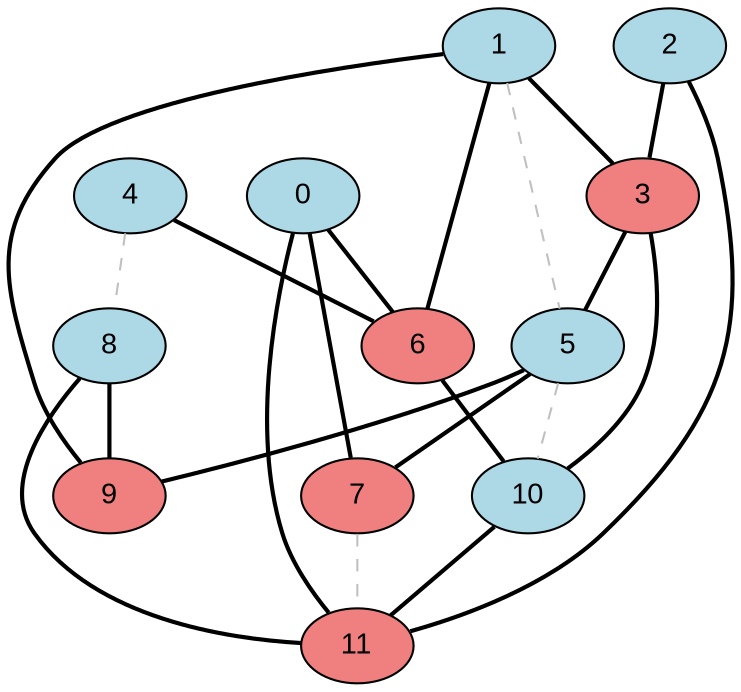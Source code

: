 graph MaxCutGreedy {
  node [style=filled, fontname="Arial"];
  0 [fillcolor=lightblue];
  1 [fillcolor=lightblue];
  2 [fillcolor=lightblue];
  3 [fillcolor=lightcoral];
  4 [fillcolor=lightblue];
  5 [fillcolor=lightblue];
  6 [fillcolor=lightcoral];
  7 [fillcolor=lightcoral];
  8 [fillcolor=lightblue];
  9 [fillcolor=lightcoral];
  10 [fillcolor=lightblue];
  11 [fillcolor=lightcoral];
  0 -- 6 [color=black, style=bold];
  0 -- 7 [color=black, style=bold];
  0 -- 11 [color=black, style=bold];
  1 -- 3 [color=black, style=bold];
  1 -- 5 [color=gray, style=dashed];
  1 -- 6 [color=black, style=bold];
  1 -- 9 [color=black, style=bold];
  2 -- 3 [color=black, style=bold];
  2 -- 11 [color=black, style=bold];
  3 -- 5 [color=black, style=bold];
  3 -- 10 [color=black, style=bold];
  4 -- 6 [color=black, style=bold];
  4 -- 8 [color=gray, style=dashed];
  5 -- 7 [color=black, style=bold];
  5 -- 9 [color=black, style=bold];
  5 -- 10 [color=gray, style=dashed];
  6 -- 10 [color=black, style=bold];
  7 -- 11 [color=gray, style=dashed];
  8 -- 9 [color=black, style=bold];
  8 -- 11 [color=black, style=bold];
  10 -- 11 [color=black, style=bold];
}
